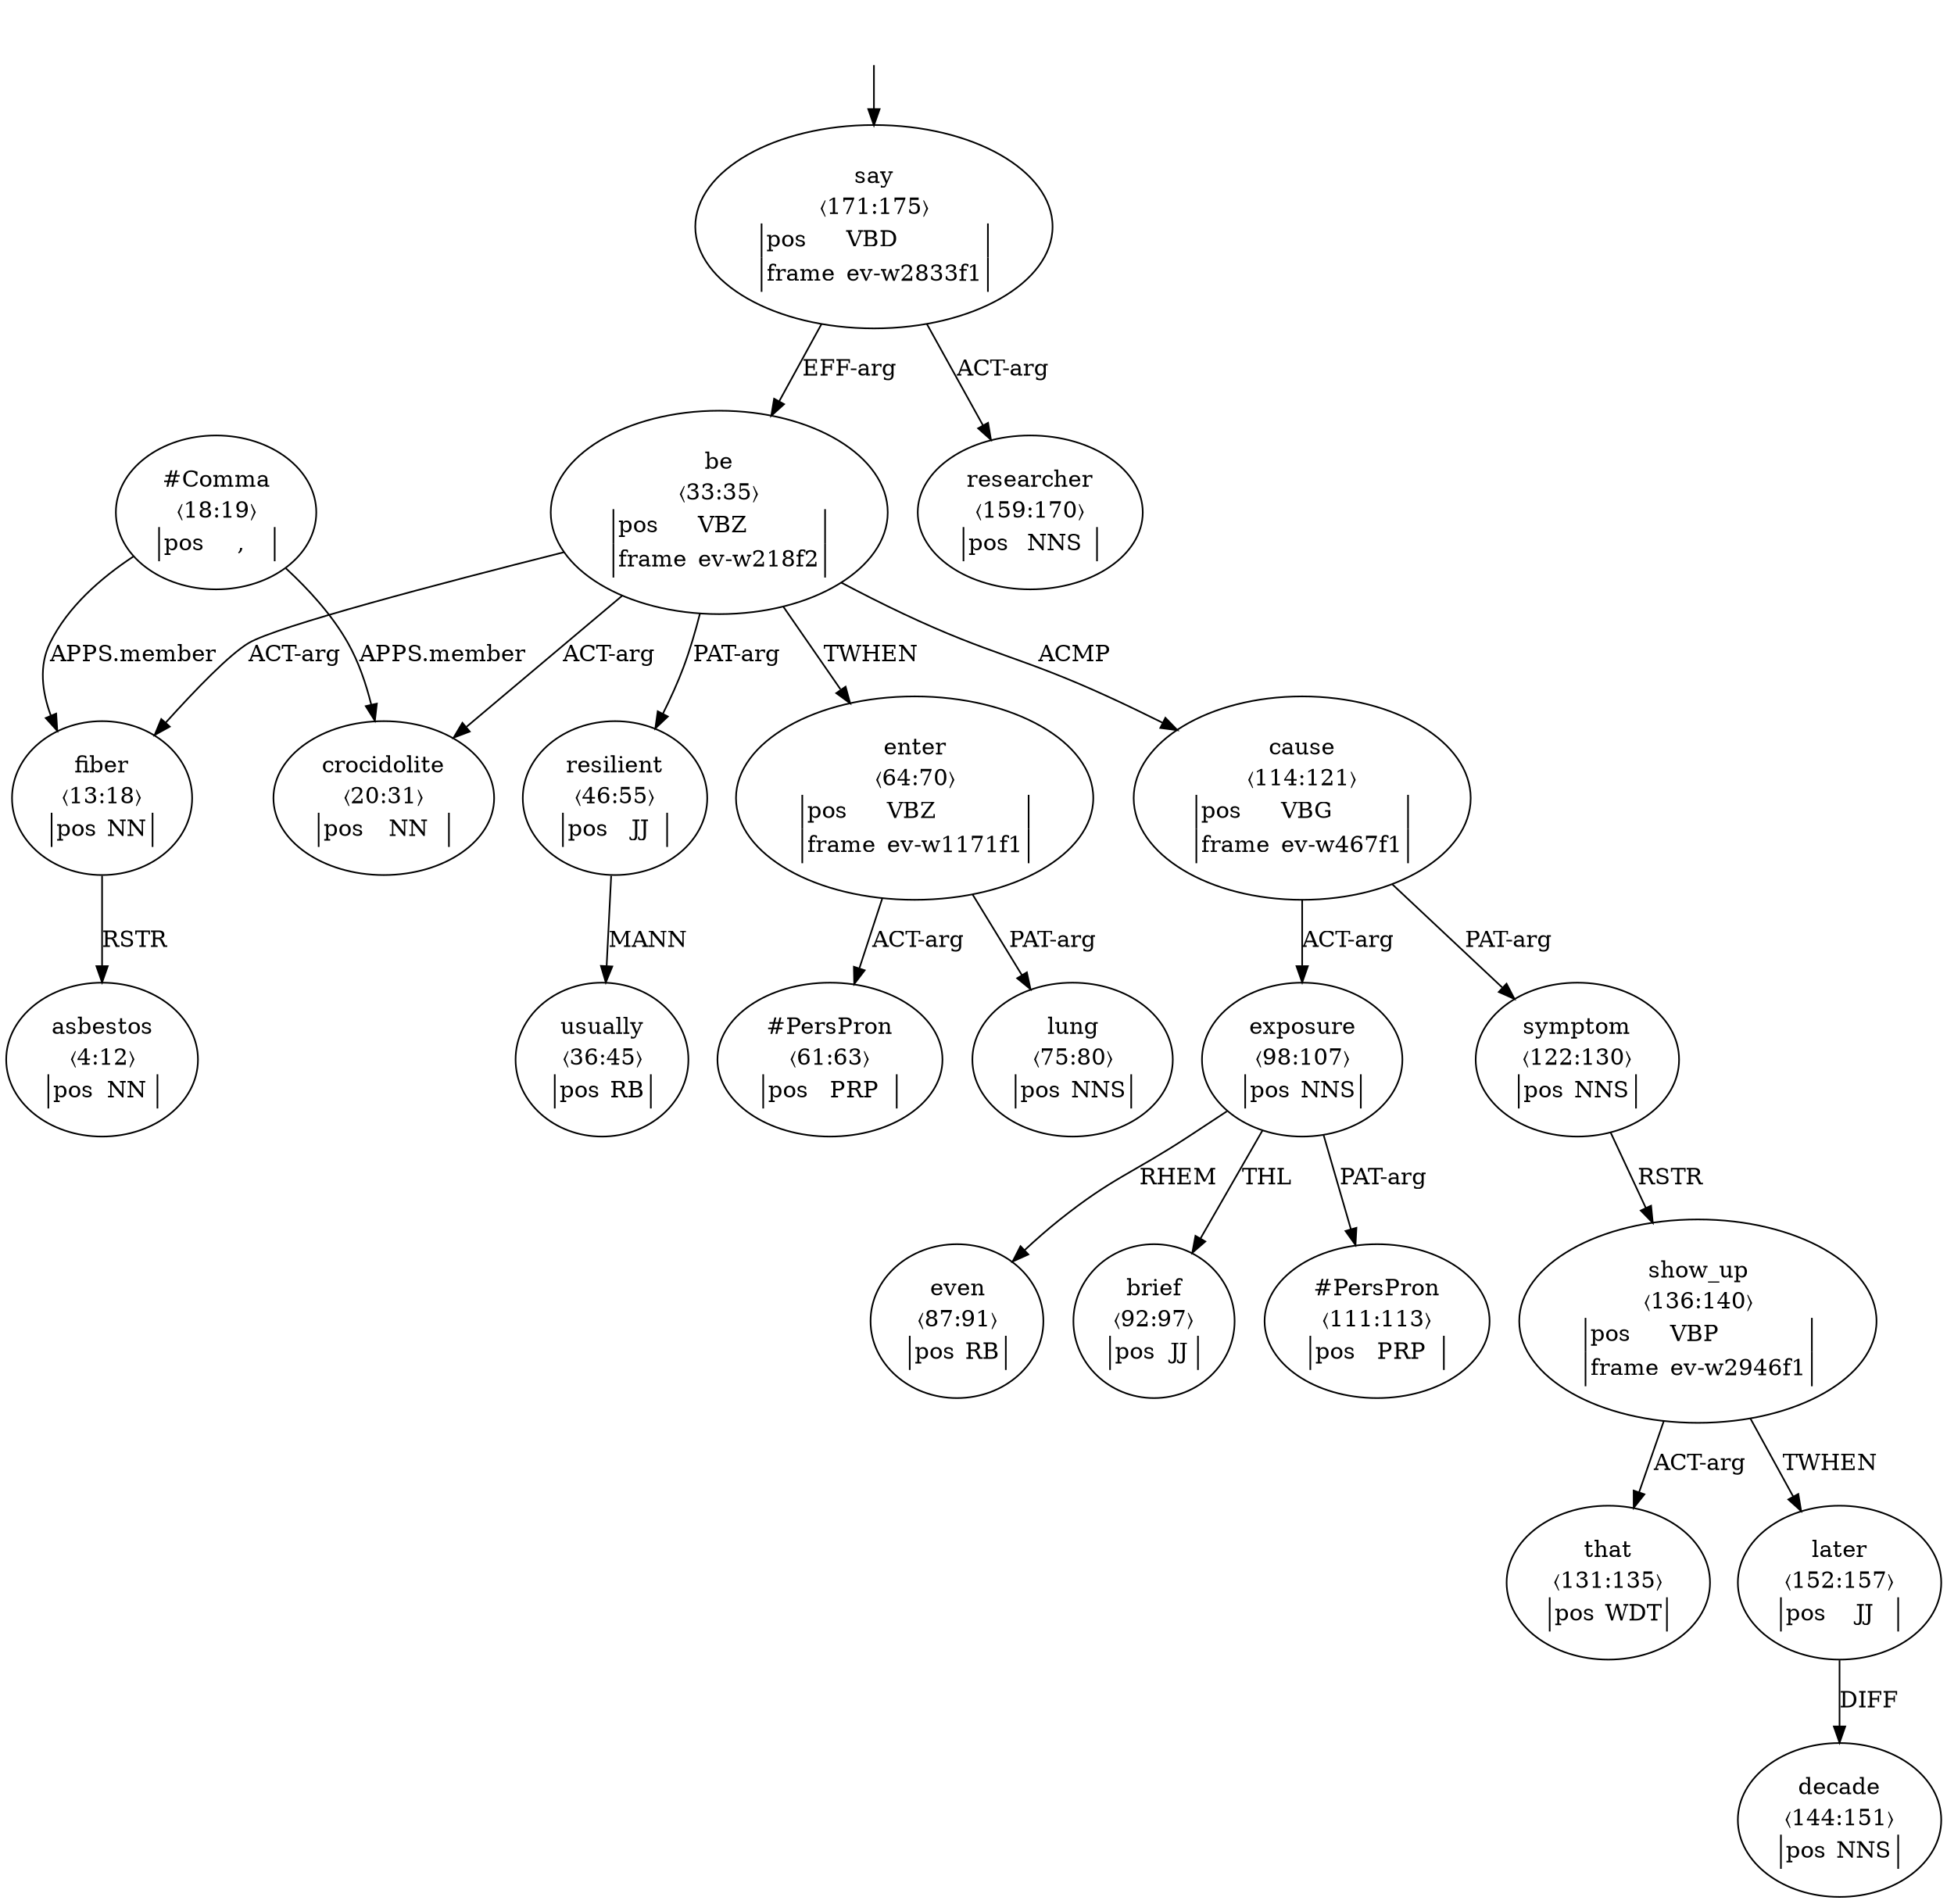digraph "20003002" {
  top [ style=invis ];
  top -> 30;
  1 [ label=<<table align="center" border="0" cellspacing="0"><tr><td colspan="2">asbestos</td></tr><tr><td colspan="2">〈4:12〉</td></tr><tr><td sides="l" border="1" align="left">pos</td><td sides="r" border="1" align="left">NN</td></tr></table>> ];
  2 [ label=<<table align="center" border="0" cellspacing="0"><tr><td colspan="2">fiber</td></tr><tr><td colspan="2">〈13:18〉</td></tr><tr><td sides="l" border="1" align="left">pos</td><td sides="r" border="1" align="left">NN</td></tr></table>> ];
  3 [ label=<<table align="center" border="0" cellspacing="0"><tr><td colspan="2">#Comma</td></tr><tr><td colspan="2">〈18:19〉</td></tr><tr><td sides="l" border="1" align="left">pos</td><td sides="r" border="1" align="left">,</td></tr></table>> ];
  4 [ label=<<table align="center" border="0" cellspacing="0"><tr><td colspan="2">crocidolite</td></tr><tr><td colspan="2">〈20:31〉</td></tr><tr><td sides="l" border="1" align="left">pos</td><td sides="r" border="1" align="left">NN</td></tr></table>> ];
  6 [ label=<<table align="center" border="0" cellspacing="0"><tr><td colspan="2">be</td></tr><tr><td colspan="2">〈33:35〉</td></tr><tr><td sides="l" border="1" align="left">pos</td><td sides="r" border="1" align="left">VBZ</td></tr><tr><td sides="l" border="1" align="left">frame</td><td sides="r" border="1" align="left">ev-w218f2</td></tr></table>> ];
  7 [ label=<<table align="center" border="0" cellspacing="0"><tr><td colspan="2">usually</td></tr><tr><td colspan="2">〈36:45〉</td></tr><tr><td sides="l" border="1" align="left">pos</td><td sides="r" border="1" align="left">RB</td></tr></table>> ];
  8 [ label=<<table align="center" border="0" cellspacing="0"><tr><td colspan="2">resilient</td></tr><tr><td colspan="2">〈46:55〉</td></tr><tr><td sides="l" border="1" align="left">pos</td><td sides="r" border="1" align="left">JJ</td></tr></table>> ];
  10 [ label=<<table align="center" border="0" cellspacing="0"><tr><td colspan="2">#PersPron</td></tr><tr><td colspan="2">〈61:63〉</td></tr><tr><td sides="l" border="1" align="left">pos</td><td sides="r" border="1" align="left">PRP</td></tr></table>> ];
  11 [ label=<<table align="center" border="0" cellspacing="0"><tr><td colspan="2">enter</td></tr><tr><td colspan="2">〈64:70〉</td></tr><tr><td sides="l" border="1" align="left">pos</td><td sides="r" border="1" align="left">VBZ</td></tr><tr><td sides="l" border="1" align="left">frame</td><td sides="r" border="1" align="left">ev-w1171f1</td></tr></table>> ];
  13 [ label=<<table align="center" border="0" cellspacing="0"><tr><td colspan="2">lung</td></tr><tr><td colspan="2">〈75:80〉</td></tr><tr><td sides="l" border="1" align="left">pos</td><td sides="r" border="1" align="left">NNS</td></tr></table>> ];
  16 [ label=<<table align="center" border="0" cellspacing="0"><tr><td colspan="2">even</td></tr><tr><td colspan="2">〈87:91〉</td></tr><tr><td sides="l" border="1" align="left">pos</td><td sides="r" border="1" align="left">RB</td></tr></table>> ];
  17 [ label=<<table align="center" border="0" cellspacing="0"><tr><td colspan="2">brief</td></tr><tr><td colspan="2">〈92:97〉</td></tr><tr><td sides="l" border="1" align="left">pos</td><td sides="r" border="1" align="left">JJ</td></tr></table>> ];
  18 [ label=<<table align="center" border="0" cellspacing="0"><tr><td colspan="2">exposure</td></tr><tr><td colspan="2">〈98:107〉</td></tr><tr><td sides="l" border="1" align="left">pos</td><td sides="r" border="1" align="left">NNS</td></tr></table>> ];
  20 [ label=<<table align="center" border="0" cellspacing="0"><tr><td colspan="2">#PersPron</td></tr><tr><td colspan="2">〈111:113〉</td></tr><tr><td sides="l" border="1" align="left">pos</td><td sides="r" border="1" align="left">PRP</td></tr></table>> ];
  21 [ label=<<table align="center" border="0" cellspacing="0"><tr><td colspan="2">cause</td></tr><tr><td colspan="2">〈114:121〉</td></tr><tr><td sides="l" border="1" align="left">pos</td><td sides="r" border="1" align="left">VBG</td></tr><tr><td sides="l" border="1" align="left">frame</td><td sides="r" border="1" align="left">ev-w467f1</td></tr></table>> ];
  22 [ label=<<table align="center" border="0" cellspacing="0"><tr><td colspan="2">symptom</td></tr><tr><td colspan="2">〈122:130〉</td></tr><tr><td sides="l" border="1" align="left">pos</td><td sides="r" border="1" align="left">NNS</td></tr></table>> ];
  23 [ label=<<table align="center" border="0" cellspacing="0"><tr><td colspan="2">that</td></tr><tr><td colspan="2">〈131:135〉</td></tr><tr><td sides="l" border="1" align="left">pos</td><td sides="r" border="1" align="left">WDT</td></tr></table>> ];
  24 [ label=<<table align="center" border="0" cellspacing="0"><tr><td colspan="2">show_up</td></tr><tr><td colspan="2">〈136:140〉</td></tr><tr><td sides="l" border="1" align="left">pos</td><td sides="r" border="1" align="left">VBP</td></tr><tr><td sides="l" border="1" align="left">frame</td><td sides="r" border="1" align="left">ev-w2946f1</td></tr></table>> ];
  26 [ label=<<table align="center" border="0" cellspacing="0"><tr><td colspan="2">decade</td></tr><tr><td colspan="2">〈144:151〉</td></tr><tr><td sides="l" border="1" align="left">pos</td><td sides="r" border="1" align="left">NNS</td></tr></table>> ];
  27 [ label=<<table align="center" border="0" cellspacing="0"><tr><td colspan="2">later</td></tr><tr><td colspan="2">〈152:157〉</td></tr><tr><td sides="l" border="1" align="left">pos</td><td sides="r" border="1" align="left">JJ</td></tr></table>> ];
  29 [ label=<<table align="center" border="0" cellspacing="0"><tr><td colspan="2">researcher</td></tr><tr><td colspan="2">〈159:170〉</td></tr><tr><td sides="l" border="1" align="left">pos</td><td sides="r" border="1" align="left">NNS</td></tr></table>> ];
  30 [ label=<<table align="center" border="0" cellspacing="0"><tr><td colspan="2">say</td></tr><tr><td colspan="2">〈171:175〉</td></tr><tr><td sides="l" border="1" align="left">pos</td><td sides="r" border="1" align="left">VBD</td></tr><tr><td sides="l" border="1" align="left">frame</td><td sides="r" border="1" align="left">ev-w2833f1</td></tr></table>> ];
  6 -> 4 [ label="ACT-arg" ];
  6 -> 8 [ label="PAT-arg" ];
  18 -> 20 [ label="PAT-arg" ];
  27 -> 26 [ label="DIFF" ];
  8 -> 7 [ label="MANN" ];
  6 -> 21 [ label="ACMP" ];
  21 -> 22 [ label="PAT-arg" ];
  24 -> 27 [ label="TWHEN" ];
  30 -> 29 [ label="ACT-arg" ];
  2 -> 1 [ label="RSTR" ];
  18 -> 17 [ label="THL" ];
  3 -> 4 [ label="APPS.member" ];
  22 -> 24 [ label="RSTR" ];
  6 -> 11 [ label="TWHEN" ];
  3 -> 2 [ label="APPS.member" ];
  18 -> 16 [ label="RHEM" ];
  30 -> 6 [ label="EFF-arg" ];
  6 -> 2 [ label="ACT-arg" ];
  11 -> 10 [ label="ACT-arg" ];
  21 -> 18 [ label="ACT-arg" ];
  11 -> 13 [ label="PAT-arg" ];
  24 -> 23 [ label="ACT-arg" ];
}

